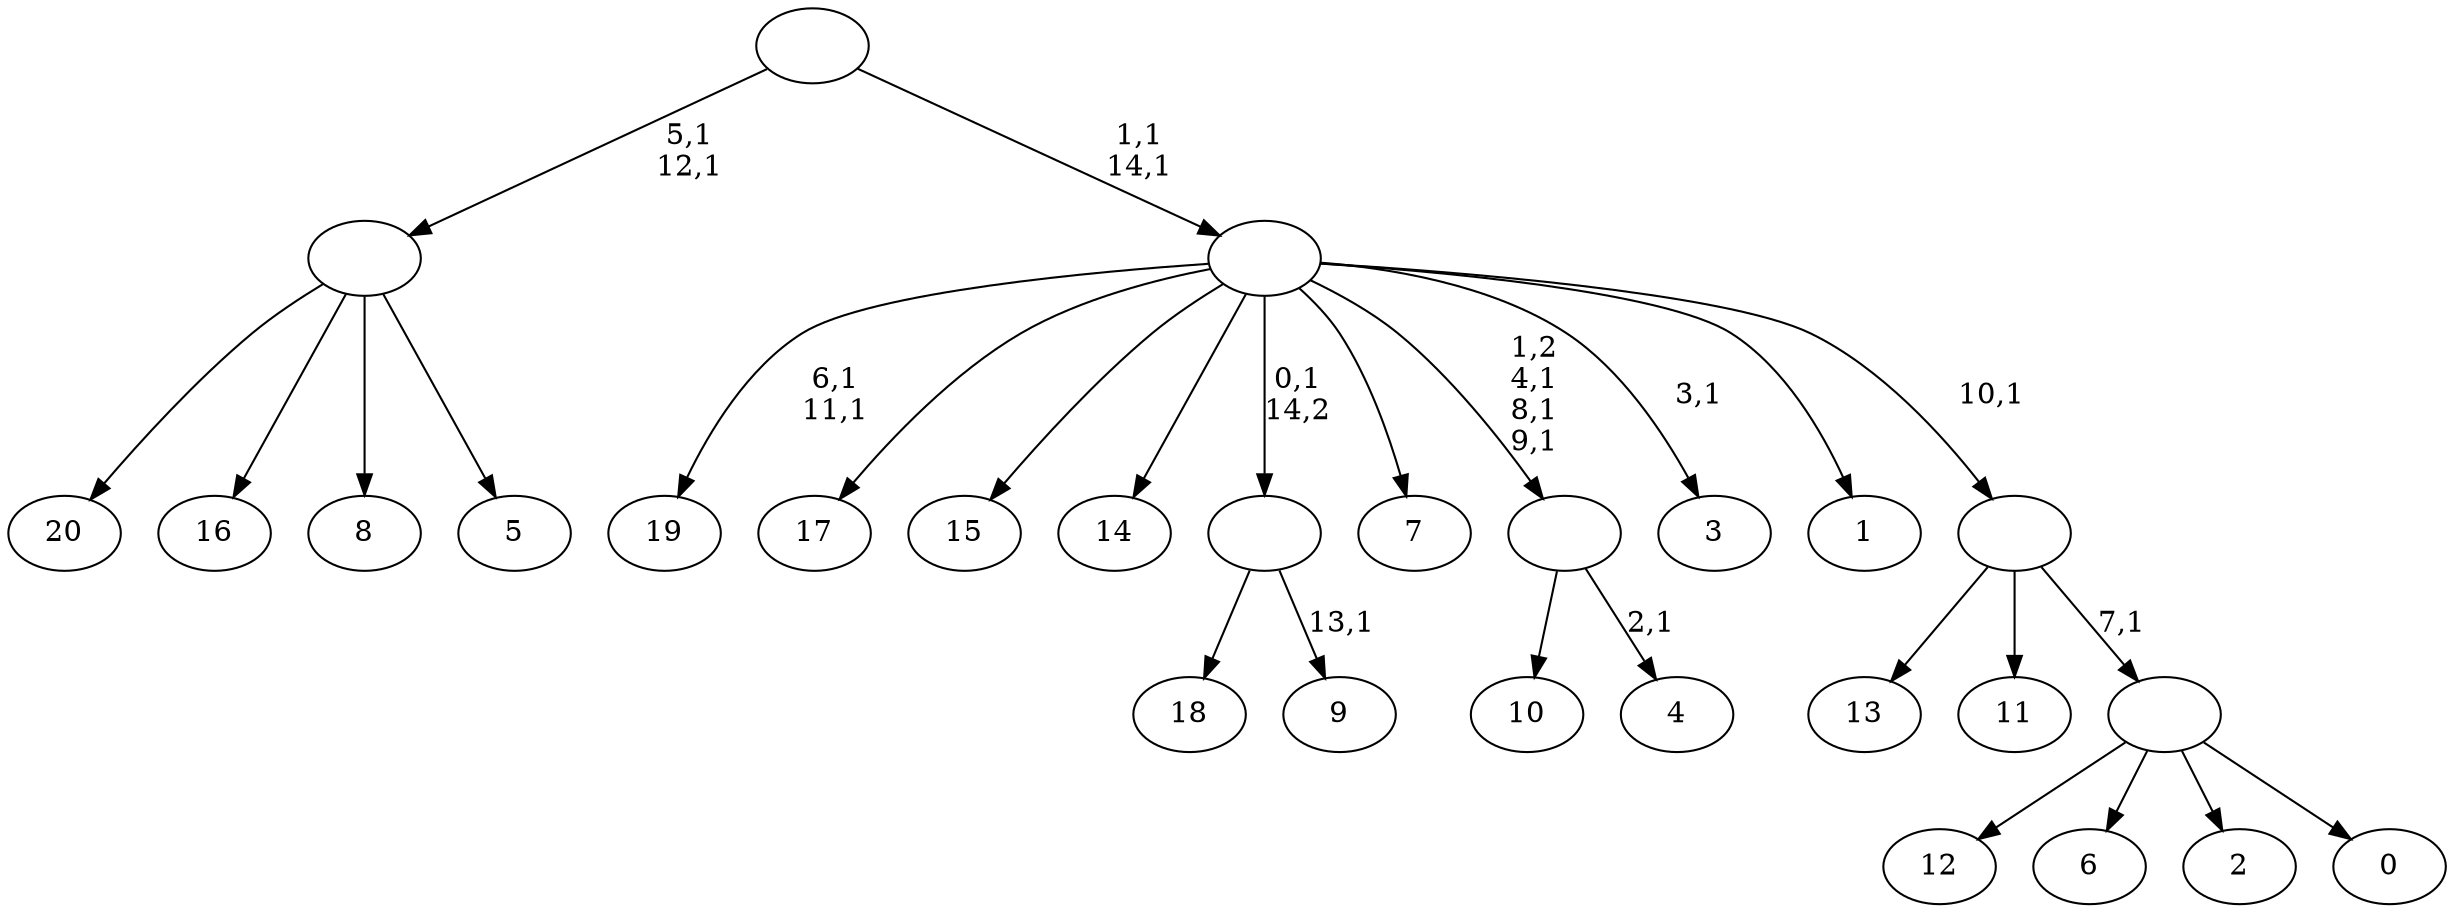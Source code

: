 digraph T {
	36 [label="20"]
	35 [label="19"]
	32 [label="18"]
	31 [label="17"]
	30 [label="16"]
	29 [label="15"]
	28 [label="14"]
	27 [label="13"]
	26 [label="12"]
	25 [label="11"]
	24 [label="10"]
	23 [label="9"]
	21 [label=""]
	20 [label="8"]
	19 [label="7"]
	18 [label="6"]
	17 [label="5"]
	16 [label=""]
	14 [label="4"]
	12 [label=""]
	9 [label="3"]
	7 [label="2"]
	6 [label="1"]
	5 [label="0"]
	4 [label=""]
	3 [label=""]
	2 [label=""]
	0 [label=""]
	21 -> 23 [label="13,1"]
	21 -> 32 [label=""]
	16 -> 36 [label=""]
	16 -> 30 [label=""]
	16 -> 20 [label=""]
	16 -> 17 [label=""]
	12 -> 14 [label="2,1"]
	12 -> 24 [label=""]
	4 -> 26 [label=""]
	4 -> 18 [label=""]
	4 -> 7 [label=""]
	4 -> 5 [label=""]
	3 -> 27 [label=""]
	3 -> 25 [label=""]
	3 -> 4 [label="7,1"]
	2 -> 9 [label="3,1"]
	2 -> 12 [label="1,2\n4,1\n8,1\n9,1"]
	2 -> 35 [label="6,1\n11,1"]
	2 -> 31 [label=""]
	2 -> 29 [label=""]
	2 -> 28 [label=""]
	2 -> 21 [label="0,1\n14,2"]
	2 -> 19 [label=""]
	2 -> 6 [label=""]
	2 -> 3 [label="10,1"]
	0 -> 2 [label="1,1\n14,1"]
	0 -> 16 [label="5,1\n12,1"]
}
